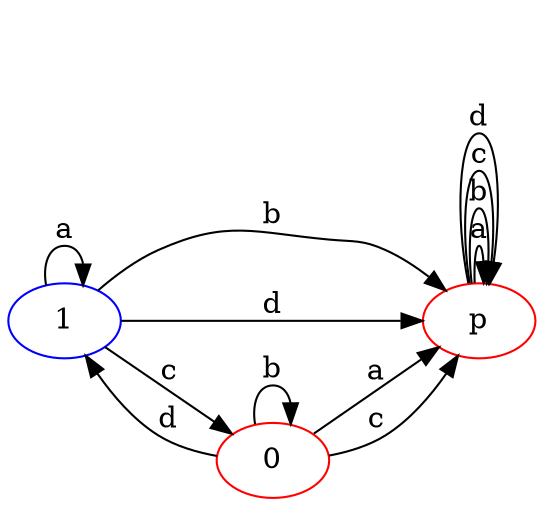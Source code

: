 digraph {
	rankdir=LR
	p [color=red]
	p -> p [label=a]
	p -> p [label=b]
	p -> p [label=c]
	p -> p [label=d]
	1 [color=blue]
	1 -> 1 [label=a]
	1 -> 0 [label=c]
	1 -> p [label=b]
	1 -> p [label=d]
	0 [color=red]
	0 -> 0 [label=b]
	0 -> 1 [label=d]
	0 -> p [label=a]
	0 -> p [label=c]
}

